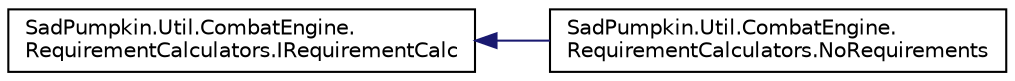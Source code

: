 digraph "Graphical Class Hierarchy"
{
 // LATEX_PDF_SIZE
  edge [fontname="Helvetica",fontsize="10",labelfontname="Helvetica",labelfontsize="10"];
  node [fontname="Helvetica",fontsize="10",shape=record];
  rankdir="LR";
  Node0 [label="SadPumpkin.Util.CombatEngine.\lRequirementCalculators.IRequirementCalc",height=0.2,width=0.4,color="black", fillcolor="white", style="filled",URL="$interface_sad_pumpkin_1_1_util_1_1_combat_engine_1_1_requirement_calculators_1_1_i_requirement_calc.html",tooltip="Interface defining a calculator which determines if an Actor meets the requirements to perform an Act..."];
  Node0 -> Node1 [dir="back",color="midnightblue",fontsize="10",style="solid",fontname="Helvetica"];
  Node1 [label="SadPumpkin.Util.CombatEngine.\lRequirementCalculators.NoRequirements",height=0.2,width=0.4,color="black", fillcolor="white", style="filled",URL="$class_sad_pumpkin_1_1_util_1_1_combat_engine_1_1_requirement_calculators_1_1_no_requirements.html",tooltip="Implementation of a Requirement calculator with no Requirements."];
}

